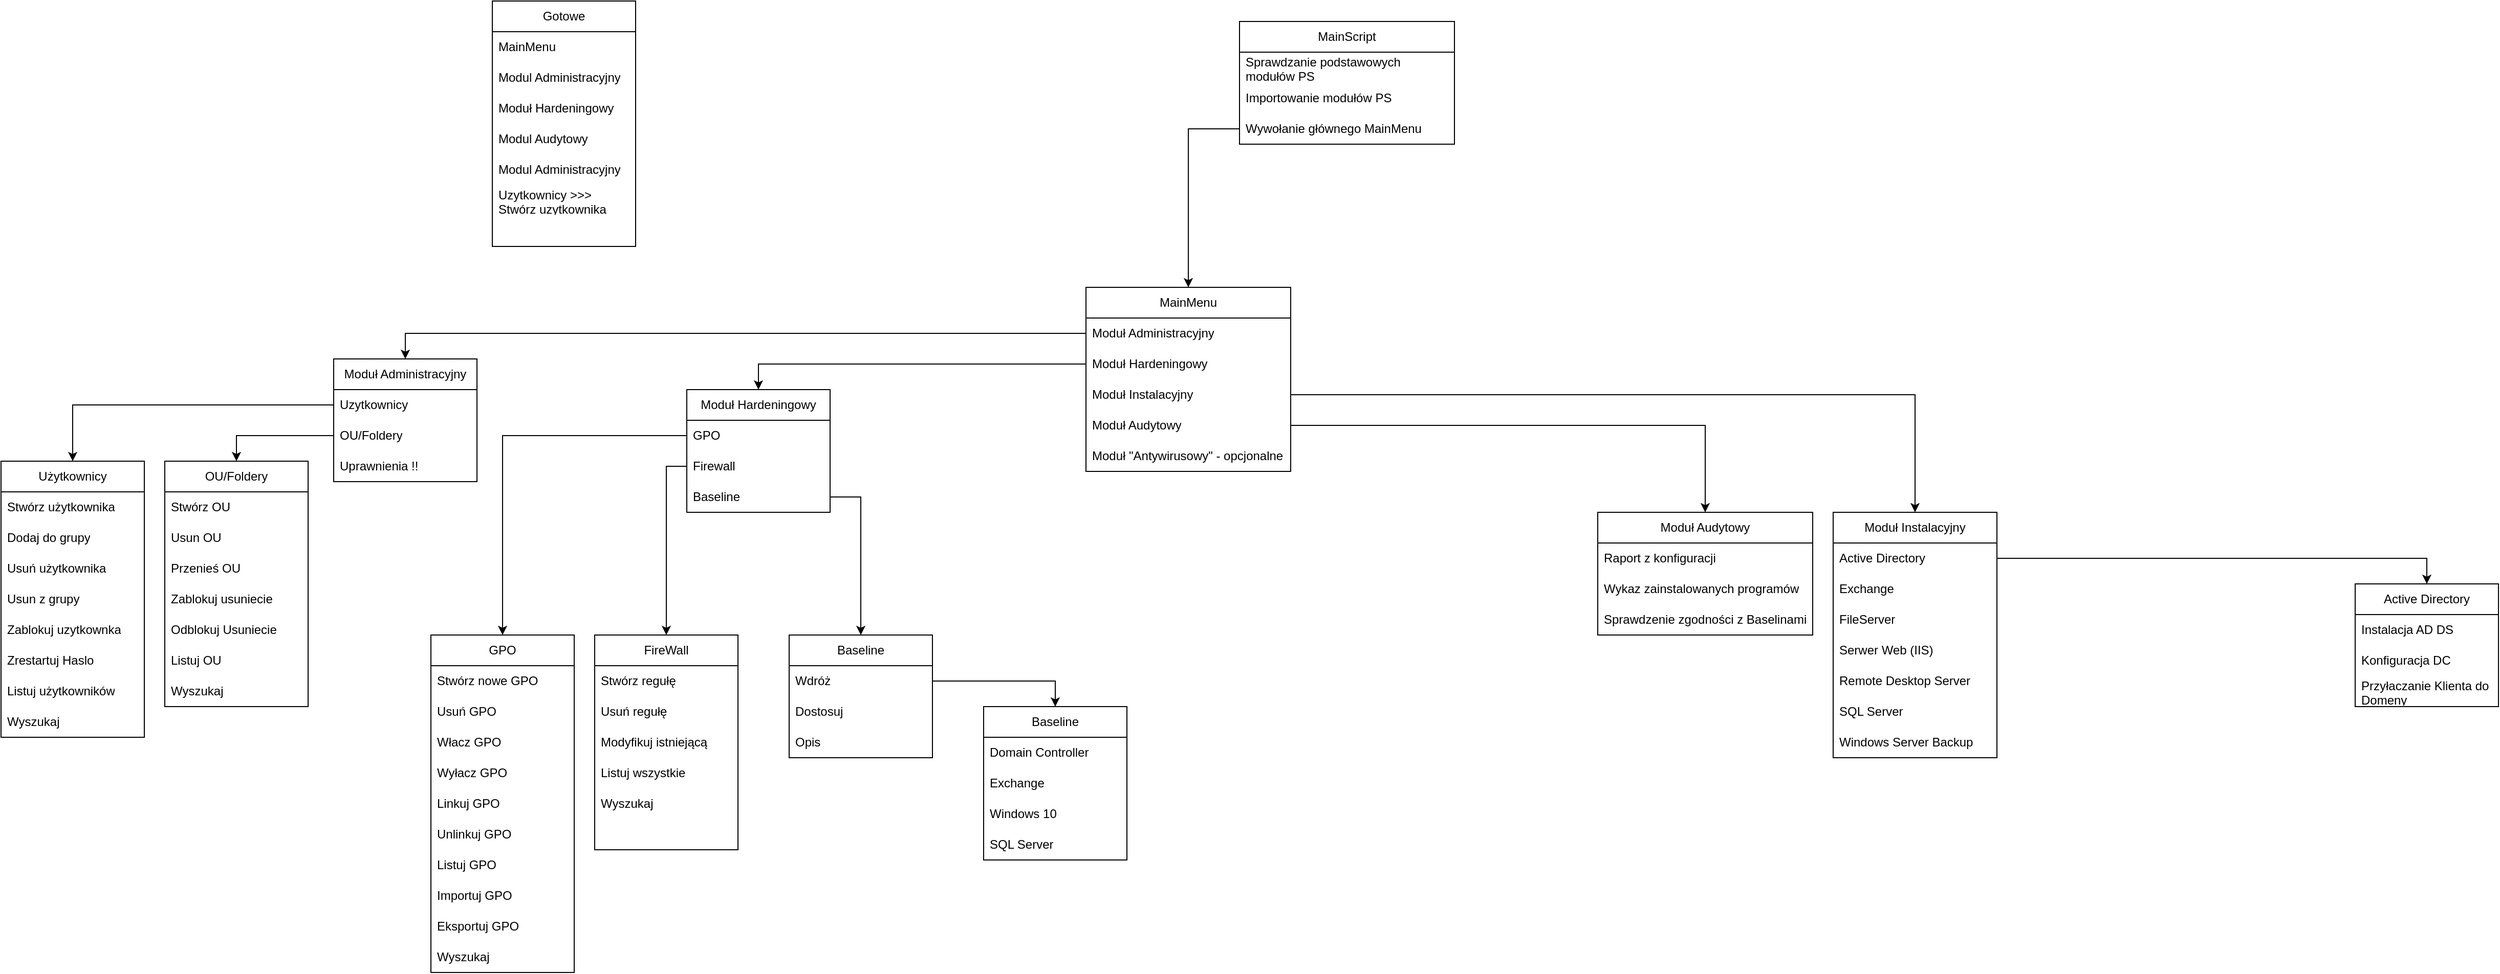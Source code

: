 <mxfile version="23.1.6" type="device">
  <diagram name="Page-1" id="ySrI3HSdXPfIMWFwhuo9">
    <mxGraphModel dx="2284" dy="754" grid="1" gridSize="10" guides="1" tooltips="1" connect="1" arrows="1" fold="1" page="1" pageScale="1" pageWidth="850" pageHeight="1100" math="0" shadow="0">
      <root>
        <mxCell id="0" />
        <mxCell id="1" parent="0" />
        <mxCell id="WCJjl-blmbh6j3vnMU1a-1" value="MainScript" style="swimlane;fontStyle=0;childLayout=stackLayout;horizontal=1;startSize=30;horizontalStack=0;resizeParent=1;resizeParentMax=0;resizeLast=0;collapsible=1;marginBottom=0;whiteSpace=wrap;html=1;" parent="1" vertex="1">
          <mxGeometry x="460" y="90" width="210" height="120" as="geometry" />
        </mxCell>
        <mxCell id="WCJjl-blmbh6j3vnMU1a-2" value="Sprawdzanie podstawowych modułów PS" style="text;strokeColor=none;fillColor=none;align=left;verticalAlign=middle;spacingLeft=4;spacingRight=4;overflow=hidden;points=[[0,0.5],[1,0.5]];portConstraint=eastwest;rotatable=0;whiteSpace=wrap;html=1;" parent="WCJjl-blmbh6j3vnMU1a-1" vertex="1">
          <mxGeometry y="30" width="210" height="30" as="geometry" />
        </mxCell>
        <mxCell id="WCJjl-blmbh6j3vnMU1a-3" value="Importowanie modułów PS" style="text;strokeColor=none;fillColor=none;align=left;verticalAlign=middle;spacingLeft=4;spacingRight=4;overflow=hidden;points=[[0,0.5],[1,0.5]];portConstraint=eastwest;rotatable=0;whiteSpace=wrap;html=1;" parent="WCJjl-blmbh6j3vnMU1a-1" vertex="1">
          <mxGeometry y="60" width="210" height="30" as="geometry" />
        </mxCell>
        <mxCell id="WCJjl-blmbh6j3vnMU1a-4" value="Wywołanie głównego MainMenu" style="text;strokeColor=none;fillColor=none;align=left;verticalAlign=middle;spacingLeft=4;spacingRight=4;overflow=hidden;points=[[0,0.5],[1,0.5]];portConstraint=eastwest;rotatable=0;whiteSpace=wrap;html=1;" parent="WCJjl-blmbh6j3vnMU1a-1" vertex="1">
          <mxGeometry y="90" width="210" height="30" as="geometry" />
        </mxCell>
        <mxCell id="WCJjl-blmbh6j3vnMU1a-5" value="MainMenu" style="swimlane;fontStyle=0;childLayout=stackLayout;horizontal=1;startSize=30;horizontalStack=0;resizeParent=1;resizeParentMax=0;resizeLast=0;collapsible=1;marginBottom=0;whiteSpace=wrap;html=1;" parent="1" vertex="1">
          <mxGeometry x="310" y="350" width="200" height="180" as="geometry" />
        </mxCell>
        <mxCell id="WCJjl-blmbh6j3vnMU1a-8" value="Moduł Administracyjny" style="text;strokeColor=none;fillColor=none;align=left;verticalAlign=middle;spacingLeft=4;spacingRight=4;overflow=hidden;points=[[0,0.5],[1,0.5]];portConstraint=eastwest;rotatable=0;whiteSpace=wrap;html=1;" parent="WCJjl-blmbh6j3vnMU1a-5" vertex="1">
          <mxGeometry y="30" width="200" height="30" as="geometry" />
        </mxCell>
        <mxCell id="WCJjl-blmbh6j3vnMU1a-11" value="Moduł Hardeningowy" style="text;strokeColor=none;fillColor=none;align=left;verticalAlign=middle;spacingLeft=4;spacingRight=4;overflow=hidden;points=[[0,0.5],[1,0.5]];portConstraint=eastwest;rotatable=0;whiteSpace=wrap;html=1;" parent="WCJjl-blmbh6j3vnMU1a-5" vertex="1">
          <mxGeometry y="60" width="200" height="30" as="geometry" />
        </mxCell>
        <mxCell id="WCJjl-blmbh6j3vnMU1a-12" value="Moduł Instalacyjny" style="text;strokeColor=none;fillColor=none;align=left;verticalAlign=middle;spacingLeft=4;spacingRight=4;overflow=hidden;points=[[0,0.5],[1,0.5]];portConstraint=eastwest;rotatable=0;whiteSpace=wrap;html=1;" parent="WCJjl-blmbh6j3vnMU1a-5" vertex="1">
          <mxGeometry y="90" width="200" height="30" as="geometry" />
        </mxCell>
        <mxCell id="WCJjl-blmbh6j3vnMU1a-13" value="Moduł Audytowy" style="text;strokeColor=none;fillColor=none;align=left;verticalAlign=middle;spacingLeft=4;spacingRight=4;overflow=hidden;points=[[0,0.5],[1,0.5]];portConstraint=eastwest;rotatable=0;whiteSpace=wrap;html=1;" parent="WCJjl-blmbh6j3vnMU1a-5" vertex="1">
          <mxGeometry y="120" width="200" height="30" as="geometry" />
        </mxCell>
        <mxCell id="WCJjl-blmbh6j3vnMU1a-14" value="Moduł &quot;Antywirusowy&quot; - opcjonalne" style="text;strokeColor=none;fillColor=none;align=left;verticalAlign=middle;spacingLeft=4;spacingRight=4;overflow=hidden;points=[[0,0.5],[1,0.5]];portConstraint=eastwest;rotatable=0;whiteSpace=wrap;html=1;" parent="WCJjl-blmbh6j3vnMU1a-5" vertex="1">
          <mxGeometry y="150" width="200" height="30" as="geometry" />
        </mxCell>
        <mxCell id="WCJjl-blmbh6j3vnMU1a-9" style="edgeStyle=orthogonalEdgeStyle;rounded=0;orthogonalLoop=1;jettySize=auto;html=1;exitX=0;exitY=0.5;exitDx=0;exitDy=0;entryX=0.5;entryY=0;entryDx=0;entryDy=0;" parent="1" source="WCJjl-blmbh6j3vnMU1a-4" target="WCJjl-blmbh6j3vnMU1a-5" edge="1">
          <mxGeometry relative="1" as="geometry" />
        </mxCell>
        <mxCell id="WCJjl-blmbh6j3vnMU1a-15" value="Moduł Administracyjny" style="swimlane;fontStyle=0;childLayout=stackLayout;horizontal=1;startSize=30;horizontalStack=0;resizeParent=1;resizeParentMax=0;resizeLast=0;collapsible=1;marginBottom=0;whiteSpace=wrap;html=1;" parent="1" vertex="1">
          <mxGeometry x="-425" y="420" width="140" height="120" as="geometry" />
        </mxCell>
        <mxCell id="WCJjl-blmbh6j3vnMU1a-16" value="Uzytkownicy" style="text;strokeColor=none;fillColor=none;align=left;verticalAlign=middle;spacingLeft=4;spacingRight=4;overflow=hidden;points=[[0,0.5],[1,0.5]];portConstraint=eastwest;rotatable=0;whiteSpace=wrap;html=1;" parent="WCJjl-blmbh6j3vnMU1a-15" vertex="1">
          <mxGeometry y="30" width="140" height="30" as="geometry" />
        </mxCell>
        <mxCell id="WCJjl-blmbh6j3vnMU1a-18" value="OU/Foldery" style="text;strokeColor=none;fillColor=none;align=left;verticalAlign=middle;spacingLeft=4;spacingRight=4;overflow=hidden;points=[[0,0.5],[1,0.5]];portConstraint=eastwest;rotatable=0;whiteSpace=wrap;html=1;" parent="WCJjl-blmbh6j3vnMU1a-15" vertex="1">
          <mxGeometry y="60" width="140" height="30" as="geometry" />
        </mxCell>
        <mxCell id="WCJjl-blmbh6j3vnMU1a-20" value="Uprawnienia !!" style="text;strokeColor=none;fillColor=none;align=left;verticalAlign=middle;spacingLeft=4;spacingRight=4;overflow=hidden;points=[[0,0.5],[1,0.5]];portConstraint=eastwest;rotatable=0;whiteSpace=wrap;html=1;" parent="WCJjl-blmbh6j3vnMU1a-15" vertex="1">
          <mxGeometry y="90" width="140" height="30" as="geometry" />
        </mxCell>
        <mxCell id="WCJjl-blmbh6j3vnMU1a-19" style="edgeStyle=orthogonalEdgeStyle;rounded=0;orthogonalLoop=1;jettySize=auto;html=1;exitX=0;exitY=0.5;exitDx=0;exitDy=0;entryX=0.5;entryY=0;entryDx=0;entryDy=0;" parent="1" source="WCJjl-blmbh6j3vnMU1a-8" target="WCJjl-blmbh6j3vnMU1a-15" edge="1">
          <mxGeometry relative="1" as="geometry" />
        </mxCell>
        <mxCell id="WCJjl-blmbh6j3vnMU1a-21" value="Użytkownicy" style="swimlane;fontStyle=0;childLayout=stackLayout;horizontal=1;startSize=30;horizontalStack=0;resizeParent=1;resizeParentMax=0;resizeLast=0;collapsible=1;marginBottom=0;whiteSpace=wrap;html=1;" parent="1" vertex="1">
          <mxGeometry x="-750" y="520" width="140" height="270" as="geometry" />
        </mxCell>
        <mxCell id="WCJjl-blmbh6j3vnMU1a-22" value="Stwórz użytkownika" style="text;strokeColor=none;fillColor=none;align=left;verticalAlign=middle;spacingLeft=4;spacingRight=4;overflow=hidden;points=[[0,0.5],[1,0.5]];portConstraint=eastwest;rotatable=0;whiteSpace=wrap;html=1;" parent="WCJjl-blmbh6j3vnMU1a-21" vertex="1">
          <mxGeometry y="30" width="140" height="30" as="geometry" />
        </mxCell>
        <mxCell id="WCJjl-blmbh6j3vnMU1a-23" value="Dodaj do grupy" style="text;strokeColor=none;fillColor=none;align=left;verticalAlign=middle;spacingLeft=4;spacingRight=4;overflow=hidden;points=[[0,0.5],[1,0.5]];portConstraint=eastwest;rotatable=0;whiteSpace=wrap;html=1;" parent="WCJjl-blmbh6j3vnMU1a-21" vertex="1">
          <mxGeometry y="60" width="140" height="30" as="geometry" />
        </mxCell>
        <mxCell id="WCJjl-blmbh6j3vnMU1a-24" value="Usuń użytkownika" style="text;strokeColor=none;fillColor=none;align=left;verticalAlign=middle;spacingLeft=4;spacingRight=4;overflow=hidden;points=[[0,0.5],[1,0.5]];portConstraint=eastwest;rotatable=0;whiteSpace=wrap;html=1;" parent="WCJjl-blmbh6j3vnMU1a-21" vertex="1">
          <mxGeometry y="90" width="140" height="30" as="geometry" />
        </mxCell>
        <mxCell id="WCJjl-blmbh6j3vnMU1a-26" value="Usun z grupy" style="text;strokeColor=none;fillColor=none;align=left;verticalAlign=middle;spacingLeft=4;spacingRight=4;overflow=hidden;points=[[0,0.5],[1,0.5]];portConstraint=eastwest;rotatable=0;whiteSpace=wrap;html=1;" parent="WCJjl-blmbh6j3vnMU1a-21" vertex="1">
          <mxGeometry y="120" width="140" height="30" as="geometry" />
        </mxCell>
        <mxCell id="WCJjl-blmbh6j3vnMU1a-27" value="Zablokuj uzytkownka" style="text;strokeColor=none;fillColor=none;align=left;verticalAlign=middle;spacingLeft=4;spacingRight=4;overflow=hidden;points=[[0,0.5],[1,0.5]];portConstraint=eastwest;rotatable=0;whiteSpace=wrap;html=1;" parent="WCJjl-blmbh6j3vnMU1a-21" vertex="1">
          <mxGeometry y="150" width="140" height="30" as="geometry" />
        </mxCell>
        <mxCell id="WCJjl-blmbh6j3vnMU1a-28" value="Zrestartuj Haslo" style="text;strokeColor=none;fillColor=none;align=left;verticalAlign=middle;spacingLeft=4;spacingRight=4;overflow=hidden;points=[[0,0.5],[1,0.5]];portConstraint=eastwest;rotatable=0;whiteSpace=wrap;html=1;" parent="WCJjl-blmbh6j3vnMU1a-21" vertex="1">
          <mxGeometry y="180" width="140" height="30" as="geometry" />
        </mxCell>
        <mxCell id="WCJjl-blmbh6j3vnMU1a-29" value="Listuj użytkowników" style="text;strokeColor=none;fillColor=none;align=left;verticalAlign=middle;spacingLeft=4;spacingRight=4;overflow=hidden;points=[[0,0.5],[1,0.5]];portConstraint=eastwest;rotatable=0;whiteSpace=wrap;html=1;" parent="WCJjl-blmbh6j3vnMU1a-21" vertex="1">
          <mxGeometry y="210" width="140" height="30" as="geometry" />
        </mxCell>
        <mxCell id="WCJjl-blmbh6j3vnMU1a-30" value="Wyszukaj" style="text;strokeColor=none;fillColor=none;align=left;verticalAlign=middle;spacingLeft=4;spacingRight=4;overflow=hidden;points=[[0,0.5],[1,0.5]];portConstraint=eastwest;rotatable=0;whiteSpace=wrap;html=1;" parent="WCJjl-blmbh6j3vnMU1a-21" vertex="1">
          <mxGeometry y="240" width="140" height="30" as="geometry" />
        </mxCell>
        <mxCell id="WCJjl-blmbh6j3vnMU1a-25" style="edgeStyle=orthogonalEdgeStyle;rounded=0;orthogonalLoop=1;jettySize=auto;html=1;exitX=0;exitY=0.5;exitDx=0;exitDy=0;entryX=0.5;entryY=0;entryDx=0;entryDy=0;" parent="1" source="WCJjl-blmbh6j3vnMU1a-16" target="WCJjl-blmbh6j3vnMU1a-21" edge="1">
          <mxGeometry relative="1" as="geometry">
            <mxPoint x="-630" y="490" as="targetPoint" />
          </mxGeometry>
        </mxCell>
        <mxCell id="WCJjl-blmbh6j3vnMU1a-31" value="OU/Foldery" style="swimlane;fontStyle=0;childLayout=stackLayout;horizontal=1;startSize=30;horizontalStack=0;resizeParent=1;resizeParentMax=0;resizeLast=0;collapsible=1;marginBottom=0;whiteSpace=wrap;html=1;" parent="1" vertex="1">
          <mxGeometry x="-590" y="520" width="140" height="240" as="geometry" />
        </mxCell>
        <mxCell id="WCJjl-blmbh6j3vnMU1a-32" value="Stwórz OU" style="text;strokeColor=none;fillColor=none;align=left;verticalAlign=middle;spacingLeft=4;spacingRight=4;overflow=hidden;points=[[0,0.5],[1,0.5]];portConstraint=eastwest;rotatable=0;whiteSpace=wrap;html=1;" parent="WCJjl-blmbh6j3vnMU1a-31" vertex="1">
          <mxGeometry y="30" width="140" height="30" as="geometry" />
        </mxCell>
        <mxCell id="WCJjl-blmbh6j3vnMU1a-33" value="Usun OU" style="text;strokeColor=none;fillColor=none;align=left;verticalAlign=middle;spacingLeft=4;spacingRight=4;overflow=hidden;points=[[0,0.5],[1,0.5]];portConstraint=eastwest;rotatable=0;whiteSpace=wrap;html=1;" parent="WCJjl-blmbh6j3vnMU1a-31" vertex="1">
          <mxGeometry y="60" width="140" height="30" as="geometry" />
        </mxCell>
        <mxCell id="WCJjl-blmbh6j3vnMU1a-34" value="Przenieś OU" style="text;strokeColor=none;fillColor=none;align=left;verticalAlign=middle;spacingLeft=4;spacingRight=4;overflow=hidden;points=[[0,0.5],[1,0.5]];portConstraint=eastwest;rotatable=0;whiteSpace=wrap;html=1;" parent="WCJjl-blmbh6j3vnMU1a-31" vertex="1">
          <mxGeometry y="90" width="140" height="30" as="geometry" />
        </mxCell>
        <mxCell id="WCJjl-blmbh6j3vnMU1a-38" value="Zablokuj usuniecie" style="text;strokeColor=none;fillColor=none;align=left;verticalAlign=middle;spacingLeft=4;spacingRight=4;overflow=hidden;points=[[0,0.5],[1,0.5]];portConstraint=eastwest;rotatable=0;whiteSpace=wrap;html=1;" parent="WCJjl-blmbh6j3vnMU1a-31" vertex="1">
          <mxGeometry y="120" width="140" height="30" as="geometry" />
        </mxCell>
        <mxCell id="WCJjl-blmbh6j3vnMU1a-37" value="Odblokuj Usuniecie" style="text;strokeColor=none;fillColor=none;align=left;verticalAlign=middle;spacingLeft=4;spacingRight=4;overflow=hidden;points=[[0,0.5],[1,0.5]];portConstraint=eastwest;rotatable=0;whiteSpace=wrap;html=1;" parent="WCJjl-blmbh6j3vnMU1a-31" vertex="1">
          <mxGeometry y="150" width="140" height="30" as="geometry" />
        </mxCell>
        <mxCell id="WCJjl-blmbh6j3vnMU1a-36" value="Listuj OU" style="text;strokeColor=none;fillColor=none;align=left;verticalAlign=middle;spacingLeft=4;spacingRight=4;overflow=hidden;points=[[0,0.5],[1,0.5]];portConstraint=eastwest;rotatable=0;whiteSpace=wrap;html=1;" parent="WCJjl-blmbh6j3vnMU1a-31" vertex="1">
          <mxGeometry y="180" width="140" height="30" as="geometry" />
        </mxCell>
        <mxCell id="WCJjl-blmbh6j3vnMU1a-66" value="Wyszukaj" style="text;strokeColor=none;fillColor=none;align=left;verticalAlign=middle;spacingLeft=4;spacingRight=4;overflow=hidden;points=[[0,0.5],[1,0.5]];portConstraint=eastwest;rotatable=0;whiteSpace=wrap;html=1;" parent="WCJjl-blmbh6j3vnMU1a-31" vertex="1">
          <mxGeometry y="210" width="140" height="30" as="geometry" />
        </mxCell>
        <mxCell id="WCJjl-blmbh6j3vnMU1a-35" style="edgeStyle=orthogonalEdgeStyle;rounded=0;orthogonalLoop=1;jettySize=auto;html=1;exitX=0;exitY=0.5;exitDx=0;exitDy=0;entryX=0.5;entryY=0;entryDx=0;entryDy=0;" parent="1" source="WCJjl-blmbh6j3vnMU1a-18" target="WCJjl-blmbh6j3vnMU1a-31" edge="1">
          <mxGeometry relative="1" as="geometry" />
        </mxCell>
        <mxCell id="WCJjl-blmbh6j3vnMU1a-39" value="Moduł Hardeningowy" style="swimlane;fontStyle=0;childLayout=stackLayout;horizontal=1;startSize=30;horizontalStack=0;resizeParent=1;resizeParentMax=0;resizeLast=0;collapsible=1;marginBottom=0;whiteSpace=wrap;html=1;" parent="1" vertex="1">
          <mxGeometry x="-80" y="450" width="140" height="120" as="geometry" />
        </mxCell>
        <mxCell id="WCJjl-blmbh6j3vnMU1a-40" value="GPO" style="text;strokeColor=none;fillColor=none;align=left;verticalAlign=middle;spacingLeft=4;spacingRight=4;overflow=hidden;points=[[0,0.5],[1,0.5]];portConstraint=eastwest;rotatable=0;whiteSpace=wrap;html=1;" parent="WCJjl-blmbh6j3vnMU1a-39" vertex="1">
          <mxGeometry y="30" width="140" height="30" as="geometry" />
        </mxCell>
        <mxCell id="WCJjl-blmbh6j3vnMU1a-41" value="Firewall" style="text;strokeColor=none;fillColor=none;align=left;verticalAlign=middle;spacingLeft=4;spacingRight=4;overflow=hidden;points=[[0,0.5],[1,0.5]];portConstraint=eastwest;rotatable=0;whiteSpace=wrap;html=1;" parent="WCJjl-blmbh6j3vnMU1a-39" vertex="1">
          <mxGeometry y="60" width="140" height="30" as="geometry" />
        </mxCell>
        <mxCell id="WCJjl-blmbh6j3vnMU1a-44" value="Baseline" style="text;strokeColor=none;fillColor=none;align=left;verticalAlign=middle;spacingLeft=4;spacingRight=4;overflow=hidden;points=[[0,0.5],[1,0.5]];portConstraint=eastwest;rotatable=0;whiteSpace=wrap;html=1;" parent="WCJjl-blmbh6j3vnMU1a-39" vertex="1">
          <mxGeometry y="90" width="140" height="30" as="geometry" />
        </mxCell>
        <mxCell id="WCJjl-blmbh6j3vnMU1a-43" style="edgeStyle=orthogonalEdgeStyle;rounded=0;orthogonalLoop=1;jettySize=auto;html=1;exitX=0;exitY=0.5;exitDx=0;exitDy=0;entryX=0.5;entryY=0;entryDx=0;entryDy=0;" parent="1" source="WCJjl-blmbh6j3vnMU1a-11" target="WCJjl-blmbh6j3vnMU1a-39" edge="1">
          <mxGeometry relative="1" as="geometry" />
        </mxCell>
        <mxCell id="WCJjl-blmbh6j3vnMU1a-45" value="GPO" style="swimlane;fontStyle=0;childLayout=stackLayout;horizontal=1;startSize=30;horizontalStack=0;resizeParent=1;resizeParentMax=0;resizeLast=0;collapsible=1;marginBottom=0;whiteSpace=wrap;html=1;" parent="1" vertex="1">
          <mxGeometry x="-330" y="690" width="140" height="330" as="geometry" />
        </mxCell>
        <mxCell id="WCJjl-blmbh6j3vnMU1a-47" value="Stwórz nowe GPO" style="text;strokeColor=none;fillColor=none;align=left;verticalAlign=middle;spacingLeft=4;spacingRight=4;overflow=hidden;points=[[0,0.5],[1,0.5]];portConstraint=eastwest;rotatable=0;whiteSpace=wrap;html=1;" parent="WCJjl-blmbh6j3vnMU1a-45" vertex="1">
          <mxGeometry y="30" width="140" height="30" as="geometry" />
        </mxCell>
        <mxCell id="WCJjl-blmbh6j3vnMU1a-48" value="Usuń GPO" style="text;strokeColor=none;fillColor=none;align=left;verticalAlign=middle;spacingLeft=4;spacingRight=4;overflow=hidden;points=[[0,0.5],[1,0.5]];portConstraint=eastwest;rotatable=0;whiteSpace=wrap;html=1;" parent="WCJjl-blmbh6j3vnMU1a-45" vertex="1">
          <mxGeometry y="60" width="140" height="30" as="geometry" />
        </mxCell>
        <mxCell id="WCJjl-blmbh6j3vnMU1a-50" value="Włacz GPO" style="text;strokeColor=none;fillColor=none;align=left;verticalAlign=middle;spacingLeft=4;spacingRight=4;overflow=hidden;points=[[0,0.5],[1,0.5]];portConstraint=eastwest;rotatable=0;whiteSpace=wrap;html=1;" parent="WCJjl-blmbh6j3vnMU1a-45" vertex="1">
          <mxGeometry y="90" width="140" height="30" as="geometry" />
        </mxCell>
        <mxCell id="WCJjl-blmbh6j3vnMU1a-51" value="Wyłacz GPO" style="text;strokeColor=none;fillColor=none;align=left;verticalAlign=middle;spacingLeft=4;spacingRight=4;overflow=hidden;points=[[0,0.5],[1,0.5]];portConstraint=eastwest;rotatable=0;whiteSpace=wrap;html=1;" parent="WCJjl-blmbh6j3vnMU1a-45" vertex="1">
          <mxGeometry y="120" width="140" height="30" as="geometry" />
        </mxCell>
        <mxCell id="WCJjl-blmbh6j3vnMU1a-52" value="Linkuj GPO" style="text;strokeColor=none;fillColor=none;align=left;verticalAlign=middle;spacingLeft=4;spacingRight=4;overflow=hidden;points=[[0,0.5],[1,0.5]];portConstraint=eastwest;rotatable=0;whiteSpace=wrap;html=1;" parent="WCJjl-blmbh6j3vnMU1a-45" vertex="1">
          <mxGeometry y="150" width="140" height="30" as="geometry" />
        </mxCell>
        <mxCell id="WCJjl-blmbh6j3vnMU1a-53" value="Unlinkuj GPO" style="text;strokeColor=none;fillColor=none;align=left;verticalAlign=middle;spacingLeft=4;spacingRight=4;overflow=hidden;points=[[0,0.5],[1,0.5]];portConstraint=eastwest;rotatable=0;whiteSpace=wrap;html=1;" parent="WCJjl-blmbh6j3vnMU1a-45" vertex="1">
          <mxGeometry y="180" width="140" height="30" as="geometry" />
        </mxCell>
        <mxCell id="WCJjl-blmbh6j3vnMU1a-54" value="Listuj GPO" style="text;strokeColor=none;fillColor=none;align=left;verticalAlign=middle;spacingLeft=4;spacingRight=4;overflow=hidden;points=[[0,0.5],[1,0.5]];portConstraint=eastwest;rotatable=0;whiteSpace=wrap;html=1;" parent="WCJjl-blmbh6j3vnMU1a-45" vertex="1">
          <mxGeometry y="210" width="140" height="30" as="geometry" />
        </mxCell>
        <mxCell id="WCJjl-blmbh6j3vnMU1a-55" value="Importuj GPO" style="text;strokeColor=none;fillColor=none;align=left;verticalAlign=middle;spacingLeft=4;spacingRight=4;overflow=hidden;points=[[0,0.5],[1,0.5]];portConstraint=eastwest;rotatable=0;whiteSpace=wrap;html=1;" parent="WCJjl-blmbh6j3vnMU1a-45" vertex="1">
          <mxGeometry y="240" width="140" height="30" as="geometry" />
        </mxCell>
        <mxCell id="WCJjl-blmbh6j3vnMU1a-56" value="Eksportuj GPO" style="text;strokeColor=none;fillColor=none;align=left;verticalAlign=middle;spacingLeft=4;spacingRight=4;overflow=hidden;points=[[0,0.5],[1,0.5]];portConstraint=eastwest;rotatable=0;whiteSpace=wrap;html=1;" parent="WCJjl-blmbh6j3vnMU1a-45" vertex="1">
          <mxGeometry y="270" width="140" height="30" as="geometry" />
        </mxCell>
        <mxCell id="WCJjl-blmbh6j3vnMU1a-65" value="Wyszukaj" style="text;strokeColor=none;fillColor=none;align=left;verticalAlign=middle;spacingLeft=4;spacingRight=4;overflow=hidden;points=[[0,0.5],[1,0.5]];portConstraint=eastwest;rotatable=0;whiteSpace=wrap;html=1;" parent="WCJjl-blmbh6j3vnMU1a-45" vertex="1">
          <mxGeometry y="300" width="140" height="30" as="geometry" />
        </mxCell>
        <mxCell id="WCJjl-blmbh6j3vnMU1a-49" style="edgeStyle=orthogonalEdgeStyle;rounded=0;orthogonalLoop=1;jettySize=auto;html=1;exitX=0;exitY=0.5;exitDx=0;exitDy=0;" parent="1" source="WCJjl-blmbh6j3vnMU1a-40" target="WCJjl-blmbh6j3vnMU1a-45" edge="1">
          <mxGeometry relative="1" as="geometry" />
        </mxCell>
        <mxCell id="WCJjl-blmbh6j3vnMU1a-57" value="FireWall" style="swimlane;fontStyle=0;childLayout=stackLayout;horizontal=1;startSize=30;horizontalStack=0;resizeParent=1;resizeParentMax=0;resizeLast=0;collapsible=1;marginBottom=0;whiteSpace=wrap;html=1;" parent="1" vertex="1">
          <mxGeometry x="-170" y="690" width="140" height="210" as="geometry" />
        </mxCell>
        <mxCell id="WCJjl-blmbh6j3vnMU1a-58" value="Stwórz regułę" style="text;strokeColor=none;fillColor=none;align=left;verticalAlign=middle;spacingLeft=4;spacingRight=4;overflow=hidden;points=[[0,0.5],[1,0.5]];portConstraint=eastwest;rotatable=0;whiteSpace=wrap;html=1;" parent="WCJjl-blmbh6j3vnMU1a-57" vertex="1">
          <mxGeometry y="30" width="140" height="30" as="geometry" />
        </mxCell>
        <mxCell id="WCJjl-blmbh6j3vnMU1a-59" value="Usuń regułę" style="text;strokeColor=none;fillColor=none;align=left;verticalAlign=middle;spacingLeft=4;spacingRight=4;overflow=hidden;points=[[0,0.5],[1,0.5]];portConstraint=eastwest;rotatable=0;whiteSpace=wrap;html=1;" parent="WCJjl-blmbh6j3vnMU1a-57" vertex="1">
          <mxGeometry y="60" width="140" height="30" as="geometry" />
        </mxCell>
        <mxCell id="WCJjl-blmbh6j3vnMU1a-60" value="Modyfikuj istniejącą" style="text;strokeColor=none;fillColor=none;align=left;verticalAlign=middle;spacingLeft=4;spacingRight=4;overflow=hidden;points=[[0,0.5],[1,0.5]];portConstraint=eastwest;rotatable=0;whiteSpace=wrap;html=1;" parent="WCJjl-blmbh6j3vnMU1a-57" vertex="1">
          <mxGeometry y="90" width="140" height="30" as="geometry" />
        </mxCell>
        <mxCell id="WCJjl-blmbh6j3vnMU1a-62" value="Listuj wszystkie" style="text;strokeColor=none;fillColor=none;align=left;verticalAlign=middle;spacingLeft=4;spacingRight=4;overflow=hidden;points=[[0,0.5],[1,0.5]];portConstraint=eastwest;rotatable=0;whiteSpace=wrap;html=1;" parent="WCJjl-blmbh6j3vnMU1a-57" vertex="1">
          <mxGeometry y="120" width="140" height="30" as="geometry" />
        </mxCell>
        <mxCell id="WCJjl-blmbh6j3vnMU1a-63" value="Wyszukaj" style="text;strokeColor=none;fillColor=none;align=left;verticalAlign=middle;spacingLeft=4;spacingRight=4;overflow=hidden;points=[[0,0.5],[1,0.5]];portConstraint=eastwest;rotatable=0;whiteSpace=wrap;html=1;" parent="WCJjl-blmbh6j3vnMU1a-57" vertex="1">
          <mxGeometry y="150" width="140" height="30" as="geometry" />
        </mxCell>
        <mxCell id="WCJjl-blmbh6j3vnMU1a-64" style="text;strokeColor=none;fillColor=none;align=left;verticalAlign=middle;spacingLeft=4;spacingRight=4;overflow=hidden;points=[[0,0.5],[1,0.5]];portConstraint=eastwest;rotatable=0;whiteSpace=wrap;html=1;" parent="WCJjl-blmbh6j3vnMU1a-57" vertex="1">
          <mxGeometry y="180" width="140" height="30" as="geometry" />
        </mxCell>
        <mxCell id="WCJjl-blmbh6j3vnMU1a-61" style="edgeStyle=orthogonalEdgeStyle;rounded=0;orthogonalLoop=1;jettySize=auto;html=1;exitX=0;exitY=0.5;exitDx=0;exitDy=0;entryX=0.5;entryY=0;entryDx=0;entryDy=0;" parent="1" source="WCJjl-blmbh6j3vnMU1a-41" target="WCJjl-blmbh6j3vnMU1a-57" edge="1">
          <mxGeometry relative="1" as="geometry" />
        </mxCell>
        <mxCell id="WCJjl-blmbh6j3vnMU1a-68" value="Baseline" style="swimlane;fontStyle=0;childLayout=stackLayout;horizontal=1;startSize=30;horizontalStack=0;resizeParent=1;resizeParentMax=0;resizeLast=0;collapsible=1;marginBottom=0;whiteSpace=wrap;html=1;" parent="1" vertex="1">
          <mxGeometry x="20" y="690" width="140" height="120" as="geometry" />
        </mxCell>
        <mxCell id="WCJjl-blmbh6j3vnMU1a-69" value="Wdróż" style="text;strokeColor=none;fillColor=none;align=left;verticalAlign=middle;spacingLeft=4;spacingRight=4;overflow=hidden;points=[[0,0.5],[1,0.5]];portConstraint=eastwest;rotatable=0;whiteSpace=wrap;html=1;" parent="WCJjl-blmbh6j3vnMU1a-68" vertex="1">
          <mxGeometry y="30" width="140" height="30" as="geometry" />
        </mxCell>
        <mxCell id="WCJjl-blmbh6j3vnMU1a-71" value="Dostosuj" style="text;strokeColor=none;fillColor=none;align=left;verticalAlign=middle;spacingLeft=4;spacingRight=4;overflow=hidden;points=[[0,0.5],[1,0.5]];portConstraint=eastwest;rotatable=0;whiteSpace=wrap;html=1;" parent="WCJjl-blmbh6j3vnMU1a-68" vertex="1">
          <mxGeometry y="60" width="140" height="30" as="geometry" />
        </mxCell>
        <mxCell id="WCJjl-blmbh6j3vnMU1a-70" value="Opis" style="text;strokeColor=none;fillColor=none;align=left;verticalAlign=middle;spacingLeft=4;spacingRight=4;overflow=hidden;points=[[0,0.5],[1,0.5]];portConstraint=eastwest;rotatable=0;whiteSpace=wrap;html=1;" parent="WCJjl-blmbh6j3vnMU1a-68" vertex="1">
          <mxGeometry y="90" width="140" height="30" as="geometry" />
        </mxCell>
        <mxCell id="WCJjl-blmbh6j3vnMU1a-72" style="edgeStyle=orthogonalEdgeStyle;rounded=0;orthogonalLoop=1;jettySize=auto;html=1;exitX=1;exitY=0.5;exitDx=0;exitDy=0;" parent="1" source="WCJjl-blmbh6j3vnMU1a-44" target="WCJjl-blmbh6j3vnMU1a-68" edge="1">
          <mxGeometry relative="1" as="geometry" />
        </mxCell>
        <mxCell id="WCJjl-blmbh6j3vnMU1a-78" value="Moduł Instalacyjny" style="swimlane;fontStyle=0;childLayout=stackLayout;horizontal=1;startSize=30;horizontalStack=0;resizeParent=1;resizeParentMax=0;resizeLast=0;collapsible=1;marginBottom=0;whiteSpace=wrap;html=1;" parent="1" vertex="1">
          <mxGeometry x="1040" y="570" width="160" height="240" as="geometry" />
        </mxCell>
        <mxCell id="WCJjl-blmbh6j3vnMU1a-79" value="Active Directory" style="text;strokeColor=none;fillColor=none;align=left;verticalAlign=middle;spacingLeft=4;spacingRight=4;overflow=hidden;points=[[0,0.5],[1,0.5]];portConstraint=eastwest;rotatable=0;whiteSpace=wrap;html=1;" parent="WCJjl-blmbh6j3vnMU1a-78" vertex="1">
          <mxGeometry y="30" width="160" height="30" as="geometry" />
        </mxCell>
        <mxCell id="WCJjl-blmbh6j3vnMU1a-80" value="Exchange" style="text;strokeColor=none;fillColor=none;align=left;verticalAlign=middle;spacingLeft=4;spacingRight=4;overflow=hidden;points=[[0,0.5],[1,0.5]];portConstraint=eastwest;rotatable=0;whiteSpace=wrap;html=1;" parent="WCJjl-blmbh6j3vnMU1a-78" vertex="1">
          <mxGeometry y="60" width="160" height="30" as="geometry" />
        </mxCell>
        <mxCell id="WCJjl-blmbh6j3vnMU1a-81" value="FileServer" style="text;strokeColor=none;fillColor=none;align=left;verticalAlign=middle;spacingLeft=4;spacingRight=4;overflow=hidden;points=[[0,0.5],[1,0.5]];portConstraint=eastwest;rotatable=0;whiteSpace=wrap;html=1;" parent="WCJjl-blmbh6j3vnMU1a-78" vertex="1">
          <mxGeometry y="90" width="160" height="30" as="geometry" />
        </mxCell>
        <mxCell id="WCJjl-blmbh6j3vnMU1a-83" value="Serwer Web (IIS)" style="text;strokeColor=none;fillColor=none;align=left;verticalAlign=middle;spacingLeft=4;spacingRight=4;overflow=hidden;points=[[0,0.5],[1,0.5]];portConstraint=eastwest;rotatable=0;whiteSpace=wrap;html=1;" parent="WCJjl-blmbh6j3vnMU1a-78" vertex="1">
          <mxGeometry y="120" width="160" height="30" as="geometry" />
        </mxCell>
        <mxCell id="WCJjl-blmbh6j3vnMU1a-84" value="Remote Desktop Server" style="text;strokeColor=none;fillColor=none;align=left;verticalAlign=middle;spacingLeft=4;spacingRight=4;overflow=hidden;points=[[0,0.5],[1,0.5]];portConstraint=eastwest;rotatable=0;whiteSpace=wrap;html=1;" parent="WCJjl-blmbh6j3vnMU1a-78" vertex="1">
          <mxGeometry y="150" width="160" height="30" as="geometry" />
        </mxCell>
        <mxCell id="WCJjl-blmbh6j3vnMU1a-85" value="SQL Server" style="text;strokeColor=none;fillColor=none;align=left;verticalAlign=middle;spacingLeft=4;spacingRight=4;overflow=hidden;points=[[0,0.5],[1,0.5]];portConstraint=eastwest;rotatable=0;whiteSpace=wrap;html=1;" parent="WCJjl-blmbh6j3vnMU1a-78" vertex="1">
          <mxGeometry y="180" width="160" height="30" as="geometry" />
        </mxCell>
        <mxCell id="WCJjl-blmbh6j3vnMU1a-86" value="Windows Server Backup" style="text;strokeColor=none;fillColor=none;align=left;verticalAlign=middle;spacingLeft=4;spacingRight=4;overflow=hidden;points=[[0,0.5],[1,0.5]];portConstraint=eastwest;rotatable=0;whiteSpace=wrap;html=1;" parent="WCJjl-blmbh6j3vnMU1a-78" vertex="1">
          <mxGeometry y="210" width="160" height="30" as="geometry" />
        </mxCell>
        <mxCell id="WCJjl-blmbh6j3vnMU1a-82" style="edgeStyle=orthogonalEdgeStyle;rounded=0;orthogonalLoop=1;jettySize=auto;html=1;exitX=1;exitY=0.5;exitDx=0;exitDy=0;entryX=0.5;entryY=0;entryDx=0;entryDy=0;" parent="1" source="WCJjl-blmbh6j3vnMU1a-12" target="WCJjl-blmbh6j3vnMU1a-78" edge="1">
          <mxGeometry relative="1" as="geometry" />
        </mxCell>
        <mxCell id="WCJjl-blmbh6j3vnMU1a-87" value="Active Directory" style="swimlane;fontStyle=0;childLayout=stackLayout;horizontal=1;startSize=30;horizontalStack=0;resizeParent=1;resizeParentMax=0;resizeLast=0;collapsible=1;marginBottom=0;whiteSpace=wrap;html=1;" parent="1" vertex="1">
          <mxGeometry x="1550" y="640" width="140" height="120" as="geometry" />
        </mxCell>
        <mxCell id="WCJjl-blmbh6j3vnMU1a-88" value="Instalacja AD DS" style="text;strokeColor=none;fillColor=none;align=left;verticalAlign=middle;spacingLeft=4;spacingRight=4;overflow=hidden;points=[[0,0.5],[1,0.5]];portConstraint=eastwest;rotatable=0;whiteSpace=wrap;html=1;" parent="WCJjl-blmbh6j3vnMU1a-87" vertex="1">
          <mxGeometry y="30" width="140" height="30" as="geometry" />
        </mxCell>
        <mxCell id="WCJjl-blmbh6j3vnMU1a-89" value="Konfiguracja DC" style="text;strokeColor=none;fillColor=none;align=left;verticalAlign=middle;spacingLeft=4;spacingRight=4;overflow=hidden;points=[[0,0.5],[1,0.5]];portConstraint=eastwest;rotatable=0;whiteSpace=wrap;html=1;" parent="WCJjl-blmbh6j3vnMU1a-87" vertex="1">
          <mxGeometry y="60" width="140" height="30" as="geometry" />
        </mxCell>
        <mxCell id="WCJjl-blmbh6j3vnMU1a-90" value="Przyłaczanie Klienta do Domeny" style="text;strokeColor=none;fillColor=none;align=left;verticalAlign=middle;spacingLeft=4;spacingRight=4;overflow=hidden;points=[[0,0.5],[1,0.5]];portConstraint=eastwest;rotatable=0;whiteSpace=wrap;html=1;" parent="WCJjl-blmbh6j3vnMU1a-87" vertex="1">
          <mxGeometry y="90" width="140" height="30" as="geometry" />
        </mxCell>
        <mxCell id="WCJjl-blmbh6j3vnMU1a-91" style="edgeStyle=orthogonalEdgeStyle;rounded=0;orthogonalLoop=1;jettySize=auto;html=1;exitX=1;exitY=0.5;exitDx=0;exitDy=0;entryX=0.5;entryY=0;entryDx=0;entryDy=0;" parent="1" source="WCJjl-blmbh6j3vnMU1a-79" target="WCJjl-blmbh6j3vnMU1a-87" edge="1">
          <mxGeometry relative="1" as="geometry" />
        </mxCell>
        <mxCell id="WCJjl-blmbh6j3vnMU1a-92" value="Moduł Audytowy" style="swimlane;fontStyle=0;childLayout=stackLayout;horizontal=1;startSize=30;horizontalStack=0;resizeParent=1;resizeParentMax=0;resizeLast=0;collapsible=1;marginBottom=0;whiteSpace=wrap;html=1;" parent="1" vertex="1">
          <mxGeometry x="810" y="570" width="210" height="120" as="geometry" />
        </mxCell>
        <mxCell id="WCJjl-blmbh6j3vnMU1a-93" value="Raport z konfiguracji" style="text;strokeColor=none;fillColor=none;align=left;verticalAlign=middle;spacingLeft=4;spacingRight=4;overflow=hidden;points=[[0,0.5],[1,0.5]];portConstraint=eastwest;rotatable=0;whiteSpace=wrap;html=1;" parent="WCJjl-blmbh6j3vnMU1a-92" vertex="1">
          <mxGeometry y="30" width="210" height="30" as="geometry" />
        </mxCell>
        <mxCell id="WCJjl-blmbh6j3vnMU1a-94" value="Wykaz zainstalowanych programów" style="text;strokeColor=none;fillColor=none;align=left;verticalAlign=middle;spacingLeft=4;spacingRight=4;overflow=hidden;points=[[0,0.5],[1,0.5]];portConstraint=eastwest;rotatable=0;whiteSpace=wrap;html=1;" parent="WCJjl-blmbh6j3vnMU1a-92" vertex="1">
          <mxGeometry y="60" width="210" height="30" as="geometry" />
        </mxCell>
        <mxCell id="WCJjl-blmbh6j3vnMU1a-95" value="Sprawdzenie zgodności z Baselinami" style="text;strokeColor=none;fillColor=none;align=left;verticalAlign=middle;spacingLeft=4;spacingRight=4;overflow=hidden;points=[[0,0.5],[1,0.5]];portConstraint=eastwest;rotatable=0;whiteSpace=wrap;html=1;" parent="WCJjl-blmbh6j3vnMU1a-92" vertex="1">
          <mxGeometry y="90" width="210" height="30" as="geometry" />
        </mxCell>
        <mxCell id="WCJjl-blmbh6j3vnMU1a-96" style="edgeStyle=orthogonalEdgeStyle;rounded=0;orthogonalLoop=1;jettySize=auto;html=1;exitX=1;exitY=0.5;exitDx=0;exitDy=0;entryX=0.5;entryY=0;entryDx=0;entryDy=0;" parent="1" source="WCJjl-blmbh6j3vnMU1a-13" target="WCJjl-blmbh6j3vnMU1a-92" edge="1">
          <mxGeometry relative="1" as="geometry" />
        </mxCell>
        <mxCell id="5r1SUS-mKUq4EifNQrIy-1" value="Baseline" style="swimlane;fontStyle=0;childLayout=stackLayout;horizontal=1;startSize=30;horizontalStack=0;resizeParent=1;resizeParentMax=0;resizeLast=0;collapsible=1;marginBottom=0;whiteSpace=wrap;html=1;" parent="1" vertex="1">
          <mxGeometry x="210" y="760" width="140" height="150" as="geometry" />
        </mxCell>
        <mxCell id="5r1SUS-mKUq4EifNQrIy-2" value="Domain Controller" style="text;strokeColor=none;fillColor=none;align=left;verticalAlign=middle;spacingLeft=4;spacingRight=4;overflow=hidden;points=[[0,0.5],[1,0.5]];portConstraint=eastwest;rotatable=0;whiteSpace=wrap;html=1;" parent="5r1SUS-mKUq4EifNQrIy-1" vertex="1">
          <mxGeometry y="30" width="140" height="30" as="geometry" />
        </mxCell>
        <mxCell id="5r1SUS-mKUq4EifNQrIy-3" value="Exchange" style="text;strokeColor=none;fillColor=none;align=left;verticalAlign=middle;spacingLeft=4;spacingRight=4;overflow=hidden;points=[[0,0.5],[1,0.5]];portConstraint=eastwest;rotatable=0;whiteSpace=wrap;html=1;" parent="5r1SUS-mKUq4EifNQrIy-1" vertex="1">
          <mxGeometry y="60" width="140" height="30" as="geometry" />
        </mxCell>
        <mxCell id="5r1SUS-mKUq4EifNQrIy-4" value="Windows 10&amp;nbsp;" style="text;strokeColor=none;fillColor=none;align=left;verticalAlign=middle;spacingLeft=4;spacingRight=4;overflow=hidden;points=[[0,0.5],[1,0.5]];portConstraint=eastwest;rotatable=0;whiteSpace=wrap;html=1;" parent="5r1SUS-mKUq4EifNQrIy-1" vertex="1">
          <mxGeometry y="90" width="140" height="30" as="geometry" />
        </mxCell>
        <mxCell id="5r1SUS-mKUq4EifNQrIy-5" value="SQL Server" style="text;strokeColor=none;fillColor=none;align=left;verticalAlign=middle;spacingLeft=4;spacingRight=4;overflow=hidden;points=[[0,0.5],[1,0.5]];portConstraint=eastwest;rotatable=0;whiteSpace=wrap;html=1;" parent="5r1SUS-mKUq4EifNQrIy-1" vertex="1">
          <mxGeometry y="120" width="140" height="30" as="geometry" />
        </mxCell>
        <mxCell id="5r1SUS-mKUq4EifNQrIy-6" style="edgeStyle=orthogonalEdgeStyle;rounded=0;orthogonalLoop=1;jettySize=auto;html=1;exitX=1;exitY=0.5;exitDx=0;exitDy=0;entryX=0.5;entryY=0;entryDx=0;entryDy=0;" parent="1" source="WCJjl-blmbh6j3vnMU1a-69" target="5r1SUS-mKUq4EifNQrIy-1" edge="1">
          <mxGeometry relative="1" as="geometry" />
        </mxCell>
        <mxCell id="5r1SUS-mKUq4EifNQrIy-7" value="Gotowe" style="swimlane;fontStyle=0;childLayout=stackLayout;horizontal=1;startSize=30;horizontalStack=0;resizeParent=1;resizeParentMax=0;resizeLast=0;collapsible=1;marginBottom=0;whiteSpace=wrap;html=1;" parent="1" vertex="1">
          <mxGeometry x="-270" y="70" width="140" height="240" as="geometry" />
        </mxCell>
        <mxCell id="5r1SUS-mKUq4EifNQrIy-8" value="MainMenu" style="text;strokeColor=none;fillColor=none;align=left;verticalAlign=middle;spacingLeft=4;spacingRight=4;overflow=hidden;points=[[0,0.5],[1,0.5]];portConstraint=eastwest;rotatable=0;whiteSpace=wrap;html=1;" parent="5r1SUS-mKUq4EifNQrIy-7" vertex="1">
          <mxGeometry y="30" width="140" height="30" as="geometry" />
        </mxCell>
        <mxCell id="5r1SUS-mKUq4EifNQrIy-9" value="Modul Administracyjny" style="text;strokeColor=none;fillColor=none;align=left;verticalAlign=middle;spacingLeft=4;spacingRight=4;overflow=hidden;points=[[0,0.5],[1,0.5]];portConstraint=eastwest;rotatable=0;whiteSpace=wrap;html=1;" parent="5r1SUS-mKUq4EifNQrIy-7" vertex="1">
          <mxGeometry y="60" width="140" height="30" as="geometry" />
        </mxCell>
        <mxCell id="5r1SUS-mKUq4EifNQrIy-10" value="Moduł Hardeningowy" style="text;strokeColor=none;fillColor=none;align=left;verticalAlign=middle;spacingLeft=4;spacingRight=4;overflow=hidden;points=[[0,0.5],[1,0.5]];portConstraint=eastwest;rotatable=0;whiteSpace=wrap;html=1;" parent="5r1SUS-mKUq4EifNQrIy-7" vertex="1">
          <mxGeometry y="90" width="140" height="30" as="geometry" />
        </mxCell>
        <mxCell id="5r1SUS-mKUq4EifNQrIy-11" value="Modul Audytowy" style="text;strokeColor=none;fillColor=none;align=left;verticalAlign=middle;spacingLeft=4;spacingRight=4;overflow=hidden;points=[[0,0.5],[1,0.5]];portConstraint=eastwest;rotatable=0;whiteSpace=wrap;html=1;" parent="5r1SUS-mKUq4EifNQrIy-7" vertex="1">
          <mxGeometry y="120" width="140" height="30" as="geometry" />
        </mxCell>
        <mxCell id="5r1SUS-mKUq4EifNQrIy-12" value="Modul Administracyjny" style="text;strokeColor=none;fillColor=none;align=left;verticalAlign=middle;spacingLeft=4;spacingRight=4;overflow=hidden;points=[[0,0.5],[1,0.5]];portConstraint=eastwest;rotatable=0;whiteSpace=wrap;html=1;" parent="5r1SUS-mKUq4EifNQrIy-7" vertex="1">
          <mxGeometry y="150" width="140" height="30" as="geometry" />
        </mxCell>
        <mxCell id="5r1SUS-mKUq4EifNQrIy-13" value="Uzytkownicy &amp;gt;&amp;gt;&amp;gt; Stwórz uzytkownika" style="text;strokeColor=none;fillColor=none;align=left;verticalAlign=middle;spacingLeft=4;spacingRight=4;overflow=hidden;points=[[0,0.5],[1,0.5]];portConstraint=eastwest;rotatable=0;whiteSpace=wrap;html=1;" parent="5r1SUS-mKUq4EifNQrIy-7" vertex="1">
          <mxGeometry y="180" width="140" height="30" as="geometry" />
        </mxCell>
        <mxCell id="5r1SUS-mKUq4EifNQrIy-14" style="text;strokeColor=none;fillColor=none;align=left;verticalAlign=middle;spacingLeft=4;spacingRight=4;overflow=hidden;points=[[0,0.5],[1,0.5]];portConstraint=eastwest;rotatable=0;whiteSpace=wrap;html=1;" parent="5r1SUS-mKUq4EifNQrIy-7" vertex="1">
          <mxGeometry y="210" width="140" height="30" as="geometry" />
        </mxCell>
      </root>
    </mxGraphModel>
  </diagram>
</mxfile>
